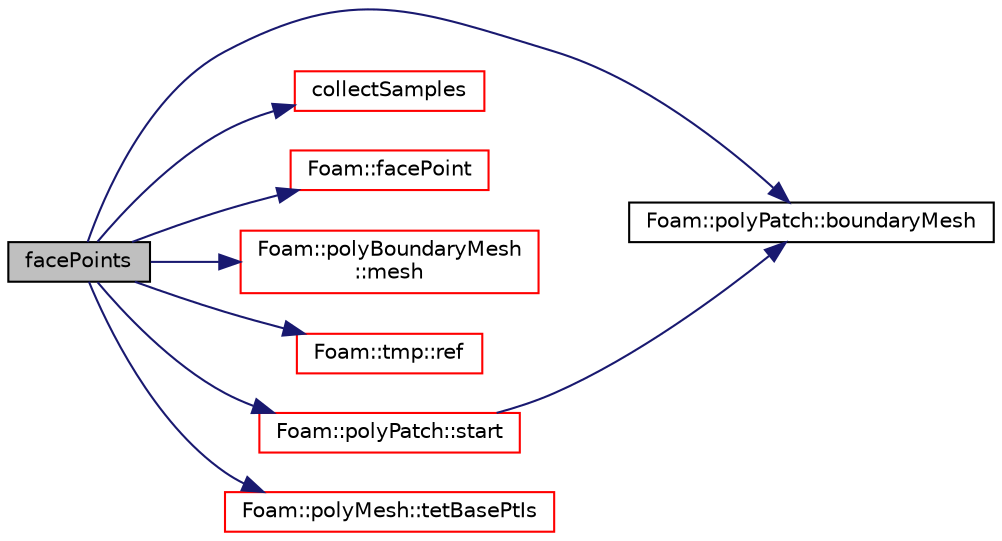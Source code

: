 digraph "facePoints"
{
  bgcolor="transparent";
  edge [fontname="Helvetica",fontsize="10",labelfontname="Helvetica",labelfontsize="10"];
  node [fontname="Helvetica",fontsize="10",shape=record];
  rankdir="LR";
  Node1 [label="facePoints",height=0.2,width=0.4,color="black", fillcolor="grey75", style="filled", fontcolor="black"];
  Node1 -> Node2 [color="midnightblue",fontsize="10",style="solid",fontname="Helvetica"];
  Node2 [label="Foam::polyPatch::boundaryMesh",height=0.2,width=0.4,color="black",URL="$a01972.html#a967e2a9a4a6da59154f932595447adc9",tooltip="Return boundaryMesh reference. "];
  Node1 -> Node3 [color="midnightblue",fontsize="10",style="solid",fontname="Helvetica"];
  Node3 [label="collectSamples",height=0.2,width=0.4,color="red",URL="$a01451.html#a991cd11b9388dc3e39fadfea6936d27b",tooltip="Collect single list of samples and originating processor+face. "];
  Node1 -> Node4 [color="midnightblue",fontsize="10",style="solid",fontname="Helvetica"];
  Node4 [label="Foam::facePoint",height=0.2,width=0.4,color="red",URL="$a10887.html#a6e9405517b1f65f062d56214e0d4ee33"];
  Node1 -> Node5 [color="midnightblue",fontsize="10",style="solid",fontname="Helvetica"];
  Node5 [label="Foam::polyBoundaryMesh\l::mesh",height=0.2,width=0.4,color="red",URL="$a01948.html#aa51573bc757d5d5bb058db0464886447",tooltip="Return the mesh reference. "];
  Node1 -> Node6 [color="midnightblue",fontsize="10",style="solid",fontname="Helvetica"];
  Node6 [label="Foam::tmp::ref",height=0.2,width=0.4,color="red",URL="$a02707.html#af16202cc9b8e931206cfceb8d9779bb2",tooltip="Return non-const reference or generate a fatal error. "];
  Node1 -> Node7 [color="midnightblue",fontsize="10",style="solid",fontname="Helvetica"];
  Node7 [label="Foam::polyPatch::start",height=0.2,width=0.4,color="red",URL="$a01972.html#a861f370e41af7d54d7ff91da65de6e6a",tooltip="Return start label of this patch in the polyMesh face list. "];
  Node7 -> Node2 [color="midnightblue",fontsize="10",style="solid",fontname="Helvetica"];
  Node1 -> Node8 [color="midnightblue",fontsize="10",style="solid",fontname="Helvetica"];
  Node8 [label="Foam::polyMesh::tetBasePtIs",height=0.2,width=0.4,color="red",URL="$a01954.html#af5d47c5deccb842cb4b331facc1aa22a",tooltip="Return the tetBasePtIs. "];
}
